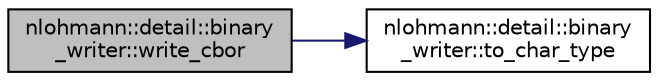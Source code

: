 digraph "nlohmann::detail::binary_writer::write_cbor"
{
 // LATEX_PDF_SIZE
  edge [fontname="Helvetica",fontsize="10",labelfontname="Helvetica",labelfontsize="10"];
  node [fontname="Helvetica",fontsize="10",shape=record];
  rankdir="LR";
  Node1 [label="nlohmann::detail::binary\l_writer::write_cbor",height=0.2,width=0.4,color="black", fillcolor="grey75", style="filled", fontcolor="black",tooltip=" "];
  Node1 -> Node2 [color="midnightblue",fontsize="10",style="solid"];
  Node2 [label="nlohmann::detail::binary\l_writer::to_char_type",height=0.2,width=0.4,color="black", fillcolor="white", style="filled",URL="$classnlohmann_1_1detail_1_1binary__writer.html#ab77aa48692bd4e64e4f051ce6aeb6d2d",tooltip=" "];
}
